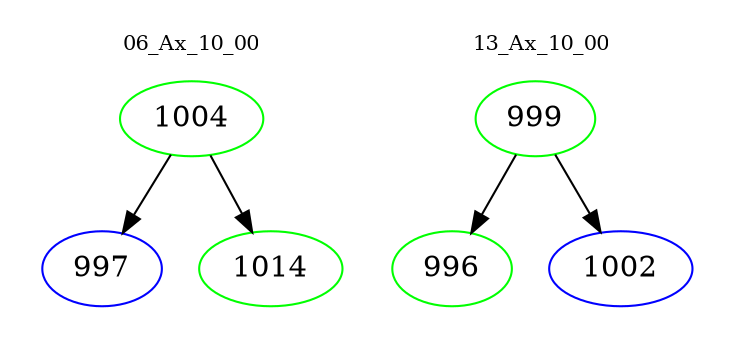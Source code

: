 digraph{
subgraph cluster_0 {
color = white
label = "06_Ax_10_00";
fontsize=10;
T0_1004 [label="1004", color="green"]
T0_1004 -> T0_997 [color="black"]
T0_997 [label="997", color="blue"]
T0_1004 -> T0_1014 [color="black"]
T0_1014 [label="1014", color="green"]
}
subgraph cluster_1 {
color = white
label = "13_Ax_10_00";
fontsize=10;
T1_999 [label="999", color="green"]
T1_999 -> T1_996 [color="black"]
T1_996 [label="996", color="green"]
T1_999 -> T1_1002 [color="black"]
T1_1002 [label="1002", color="blue"]
}
}
